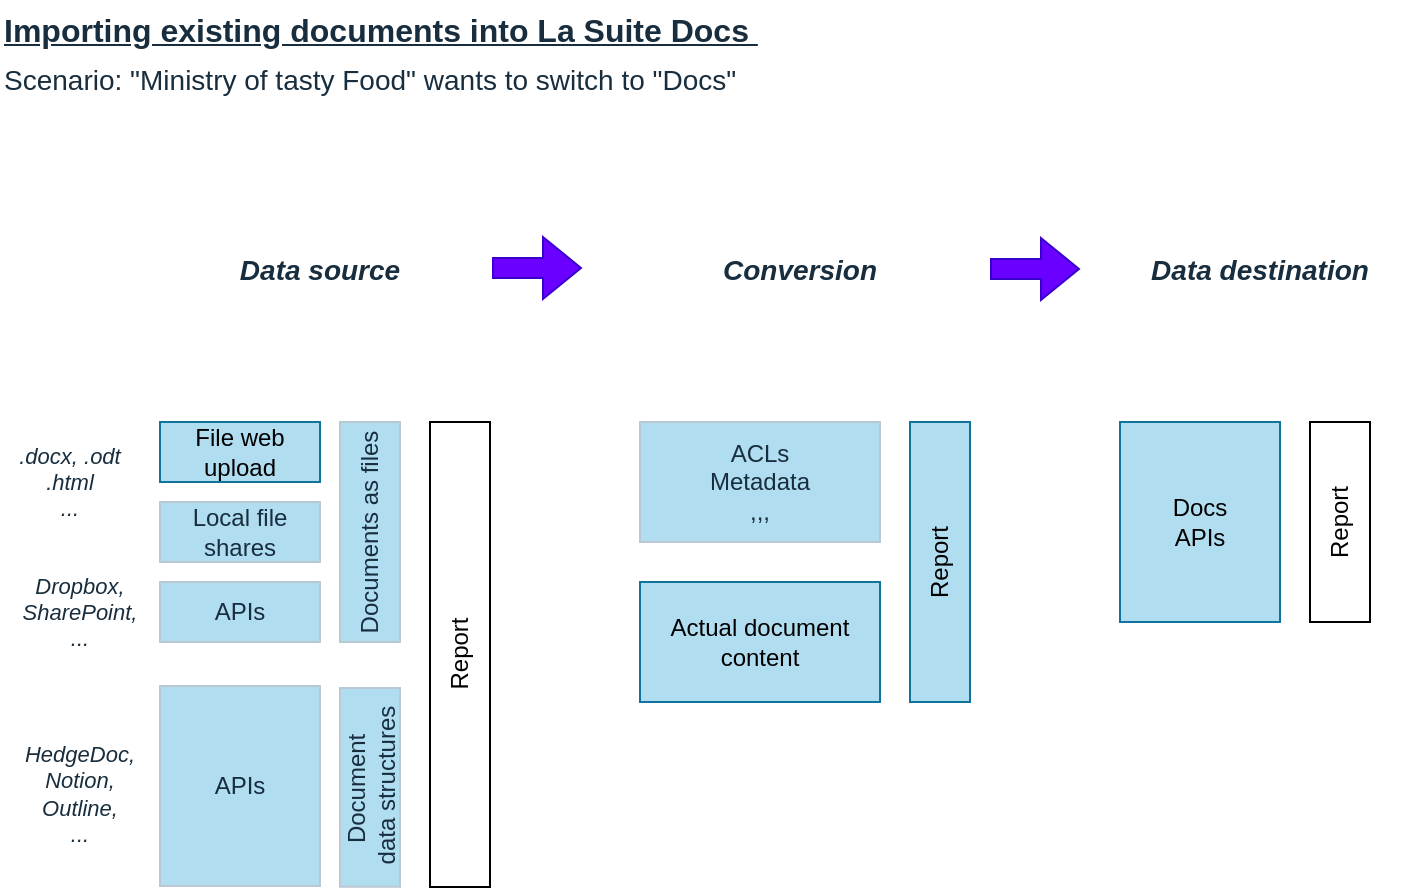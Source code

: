 <mxfile version="27.0.9">
  <diagram name="Page-1" id="sT79m0GHos7tHv6fGzbf">
    <mxGraphModel dx="837" dy="639" grid="1" gridSize="10" guides="1" tooltips="1" connect="1" arrows="1" fold="1" page="1" pageScale="1" pageWidth="850" pageHeight="1100" math="0" shadow="0">
      <root>
        <mxCell id="0" />
        <mxCell id="1" parent="0" />
        <mxCell id="Ifvk8aosAHDzLJxZqinL-1" value="&lt;div&gt;Local file shares&lt;/div&gt;" style="rounded=0;whiteSpace=wrap;html=1;align=center;labelBackgroundColor=none;fillColor=#B1DDF0;strokeColor=#BAC8D3;fontColor=#182E3E;" parent="1" vertex="1">
          <mxGeometry x="160" y="291" width="80" height="30" as="geometry" />
        </mxCell>
        <mxCell id="Ifvk8aosAHDzLJxZqinL-2" value="Importing existing documents into La Suite Docs&amp;nbsp;" style="text;html=1;align=left;verticalAlign=middle;whiteSpace=wrap;rounded=0;fontStyle=5;fontSize=16;labelBackgroundColor=none;fontColor=#182E3E;" parent="1" vertex="1">
          <mxGeometry x="80" y="40" width="440" height="30" as="geometry" />
        </mxCell>
        <mxCell id="Ifvk8aosAHDzLJxZqinL-3" value="Data source" style="text;html=1;align=center;verticalAlign=middle;whiteSpace=wrap;rounded=0;fontStyle=3;fontSize=14;labelBackgroundColor=none;fontColor=#182E3E;" parent="1" vertex="1">
          <mxGeometry x="160" y="160" width="160" height="30" as="geometry" />
        </mxCell>
        <mxCell id="Ifvk8aosAHDzLJxZqinL-4" value="Conversion" style="text;html=1;align=center;verticalAlign=middle;whiteSpace=wrap;rounded=0;fontStyle=3;fontSize=14;labelBackgroundColor=none;fontColor=#182E3E;" parent="1" vertex="1">
          <mxGeometry x="400" y="160" width="160" height="30" as="geometry" />
        </mxCell>
        <mxCell id="Ifvk8aosAHDzLJxZqinL-5" value="&lt;div&gt;ACLs&lt;/div&gt;&lt;div&gt;Metadata&lt;/div&gt;&lt;div&gt;,,,&lt;/div&gt;" style="rounded=0;whiteSpace=wrap;html=1;align=center;labelBackgroundColor=none;fillColor=#B1DDF0;strokeColor=#BAC8D3;fontColor=#182E3E;" parent="1" vertex="1">
          <mxGeometry x="400" y="251" width="120" height="60" as="geometry" />
        </mxCell>
        <mxCell id="Ifvk8aosAHDzLJxZqinL-6" value="Actual document content" style="rounded=0;whiteSpace=wrap;html=1;align=center;labelBackgroundColor=none;fillColor=#b1ddf0;strokeColor=#10739e;" parent="1" vertex="1">
          <mxGeometry x="400" y="331" width="120" height="60" as="geometry" />
        </mxCell>
        <mxCell id="Ifvk8aosAHDzLJxZqinL-7" value="Data destination" style="text;html=1;align=center;verticalAlign=middle;whiteSpace=wrap;rounded=0;fontStyle=3;fontSize=14;labelBackgroundColor=none;fontColor=#182E3E;" parent="1" vertex="1">
          <mxGeometry x="640" y="160" width="140" height="30" as="geometry" />
        </mxCell>
        <mxCell id="Ifvk8aosAHDzLJxZqinL-8" value="Report" style="rounded=0;whiteSpace=wrap;html=1;align=center;rotation=-90;labelBackgroundColor=none;fillColor=#b1ddf0;strokeColor=#10739e;" parent="1" vertex="1">
          <mxGeometry x="480" y="306" width="140" height="30" as="geometry" />
        </mxCell>
        <mxCell id="Ifvk8aosAHDzLJxZqinL-9" value="APIs" style="rounded=0;whiteSpace=wrap;html=1;labelBackgroundColor=none;fillColor=#B1DDF0;strokeColor=#BAC8D3;fontColor=#182E3E;" parent="1" vertex="1">
          <mxGeometry x="160" y="383" width="80" height="100" as="geometry" />
        </mxCell>
        <mxCell id="Ifvk8aosAHDzLJxZqinL-10" value="APIs" style="rounded=0;whiteSpace=wrap;html=1;align=center;labelBackgroundColor=none;fillColor=#B1DDF0;strokeColor=#BAC8D3;fontColor=#182E3E;" parent="1" vertex="1">
          <mxGeometry x="160" y="331" width="80" height="30" as="geometry" />
        </mxCell>
        <mxCell id="Ifvk8aosAHDzLJxZqinL-11" value="&lt;div&gt;Documents as files&lt;/div&gt;" style="rounded=0;whiteSpace=wrap;html=1;align=center;rotation=-90;labelBackgroundColor=none;fillColor=#B1DDF0;strokeColor=#BAC8D3;fontColor=#182E3E;" parent="1" vertex="1">
          <mxGeometry x="210" y="291" width="110" height="30" as="geometry" />
        </mxCell>
        <mxCell id="Ifvk8aosAHDzLJxZqinL-12" value="Document&lt;br&gt;&amp;nbsp;data structures" style="rounded=0;whiteSpace=wrap;html=1;align=center;rotation=-90;labelBackgroundColor=none;fillColor=#B1DDF0;strokeColor=#BAC8D3;fontColor=#182E3E;" parent="1" vertex="1">
          <mxGeometry x="215.31" y="418.69" width="99.38" height="30" as="geometry" />
        </mxCell>
        <mxCell id="KpTEzxRlMDBFVml56bKS-1" value="&lt;span style=&quot;font-weight: normal;&quot;&gt;Scenario: &quot;Ministry of tasty Food&quot; wants to switch to &quot;Docs&quot;&lt;/span&gt;" style="text;html=1;align=left;verticalAlign=middle;whiteSpace=wrap;rounded=0;fontStyle=1;fontSize=14;labelBackgroundColor=none;fontColor=#182E3E;" parent="1" vertex="1">
          <mxGeometry x="80" y="65" width="440" height="30" as="geometry" />
        </mxCell>
        <mxCell id="KpTEzxRlMDBFVml56bKS-2" value="Docs &lt;br&gt;APIs" style="rounded=0;whiteSpace=wrap;html=1;labelBackgroundColor=none;fillColor=#b1ddf0;strokeColor=#10739e;" parent="1" vertex="1">
          <mxGeometry x="640" y="251" width="80" height="100" as="geometry" />
        </mxCell>
        <mxCell id="KpTEzxRlMDBFVml56bKS-4" value="" style="shape=flexArrow;endArrow=classic;html=1;rounded=0;exitX=1;exitY=0;exitDx=0;exitDy=0;labelBackgroundColor=none;strokeColor=#3700CC;fontColor=default;fillColor=#6a00ff;" parent="1" edge="1">
          <mxGeometry width="50" height="50" relative="1" as="geometry">
            <mxPoint x="326" y="174" as="sourcePoint" />
            <mxPoint x="371" y="174" as="targetPoint" />
          </mxGeometry>
        </mxCell>
        <mxCell id="KpTEzxRlMDBFVml56bKS-5" value="" style="shape=flexArrow;endArrow=classic;html=1;rounded=0;exitX=1;exitY=0;exitDx=0;exitDy=0;labelBackgroundColor=none;strokeColor=#3700CC;fontColor=default;fillColor=#6a00ff;" parent="1" edge="1">
          <mxGeometry width="50" height="50" relative="1" as="geometry">
            <mxPoint x="575" y="174.5" as="sourcePoint" />
            <mxPoint x="620" y="174.5" as="targetPoint" />
          </mxGeometry>
        </mxCell>
        <mxCell id="KpTEzxRlMDBFVml56bKS-6" value="Report" style="rounded=0;whiteSpace=wrap;html=1;align=center;rotation=-90;labelBackgroundColor=none;" parent="1" vertex="1">
          <mxGeometry x="193.75" y="352.25" width="232.5" height="30" as="geometry" />
        </mxCell>
        <mxCell id="KpTEzxRlMDBFVml56bKS-7" value="Report" style="rounded=0;whiteSpace=wrap;html=1;align=center;rotation=-90;labelBackgroundColor=none;" parent="1" vertex="1">
          <mxGeometry x="700" y="286" width="100" height="30" as="geometry" />
        </mxCell>
        <mxCell id="KpTEzxRlMDBFVml56bKS-8" value="&lt;div&gt;File web upload&lt;/div&gt;" style="rounded=0;whiteSpace=wrap;html=1;align=center;labelBackgroundColor=none;fillColor=#b1ddf0;strokeColor=#10739e;" parent="1" vertex="1">
          <mxGeometry x="160" y="251" width="80" height="30" as="geometry" />
        </mxCell>
        <mxCell id="KpTEzxRlMDBFVml56bKS-9" value=".docx, .odt&lt;br&gt;.html&lt;br&gt;..." style="text;html=1;align=center;verticalAlign=middle;whiteSpace=wrap;rounded=0;fontSize=11;fontStyle=2;labelBackgroundColor=none;fontColor=#182E3E;" parent="1" vertex="1">
          <mxGeometry x="85" y="266" width="60" height="30" as="geometry" />
        </mxCell>
        <mxCell id="KpTEzxRlMDBFVml56bKS-11" value="Dropbox,&lt;div&gt;SharePoint,&lt;br&gt;...&lt;/div&gt;" style="text;html=1;align=center;verticalAlign=middle;whiteSpace=wrap;rounded=0;fontSize=11;fontStyle=2;labelBackgroundColor=none;fontColor=#182E3E;" parent="1" vertex="1">
          <mxGeometry x="90" y="331" width="60" height="30" as="geometry" />
        </mxCell>
        <mxCell id="KpTEzxRlMDBFVml56bKS-12" value="HedgeDoc,&lt;br&gt;Notion,&lt;br&gt;Outline,&lt;div&gt;...&lt;/div&gt;" style="text;html=1;align=center;verticalAlign=middle;whiteSpace=wrap;rounded=0;fontSize=11;fontStyle=2;labelBackgroundColor=none;fontColor=#182E3E;" parent="1" vertex="1">
          <mxGeometry x="90" y="422" width="60" height="30" as="geometry" />
        </mxCell>
      </root>
    </mxGraphModel>
  </diagram>
</mxfile>

